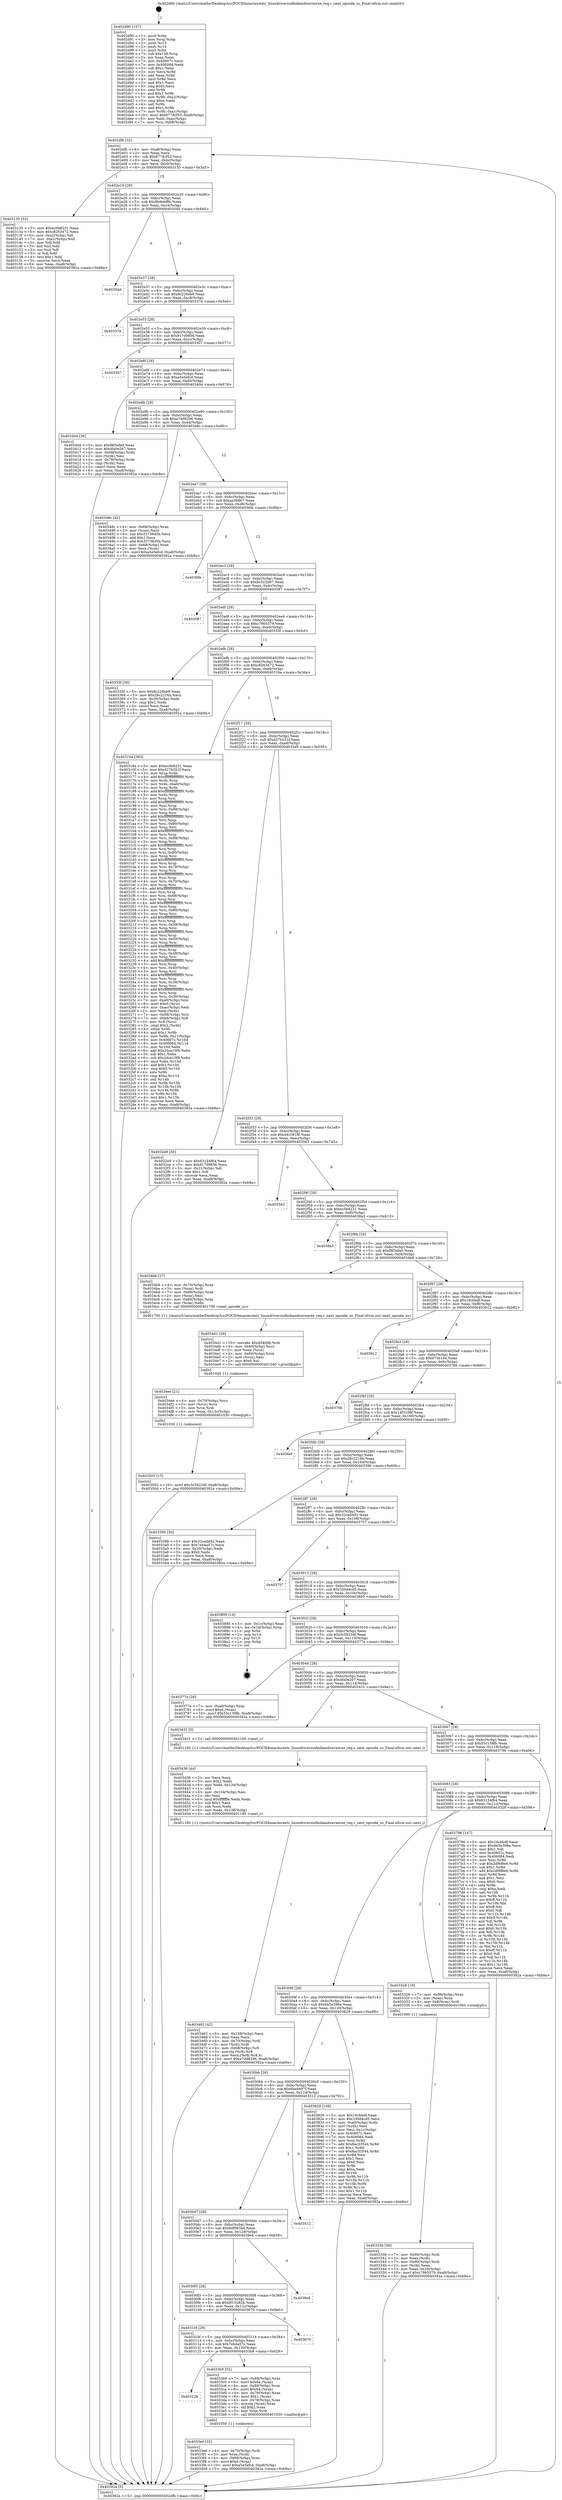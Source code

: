 digraph "0x402d90" {
  label = "0x402d90 (/mnt/c/Users/mathe/Desktop/tcc/POCII/binaries/extr_linuxdriversinfinibandswrxerxe_req.c_next_opcode_uc_Final-ollvm.out::main(0))"
  labelloc = "t"
  node[shape=record]

  Entry [label="",width=0.3,height=0.3,shape=circle,fillcolor=black,style=filled]
  "0x402dfb" [label="{
     0x402dfb [32]\l
     | [instrs]\l
     &nbsp;&nbsp;0x402dfb \<+6\>: mov -0xa8(%rbp),%eax\l
     &nbsp;&nbsp;0x402e01 \<+2\>: mov %eax,%ecx\l
     &nbsp;&nbsp;0x402e03 \<+6\>: sub $0x877dcf53,%ecx\l
     &nbsp;&nbsp;0x402e09 \<+6\>: mov %eax,-0xbc(%rbp)\l
     &nbsp;&nbsp;0x402e0f \<+6\>: mov %ecx,-0xc0(%rbp)\l
     &nbsp;&nbsp;0x402e15 \<+6\>: je 0000000000403135 \<main+0x3a5\>\l
  }"]
  "0x403135" [label="{
     0x403135 [53]\l
     | [instrs]\l
     &nbsp;&nbsp;0x403135 \<+5\>: mov $0xec0b8231,%eax\l
     &nbsp;&nbsp;0x40313a \<+5\>: mov $0xc8263472,%ecx\l
     &nbsp;&nbsp;0x40313f \<+6\>: mov -0xa2(%rbp),%dl\l
     &nbsp;&nbsp;0x403145 \<+7\>: mov -0xa1(%rbp),%sil\l
     &nbsp;&nbsp;0x40314c \<+3\>: mov %dl,%dil\l
     &nbsp;&nbsp;0x40314f \<+3\>: and %sil,%dil\l
     &nbsp;&nbsp;0x403152 \<+3\>: xor %sil,%dl\l
     &nbsp;&nbsp;0x403155 \<+3\>: or %dl,%dil\l
     &nbsp;&nbsp;0x403158 \<+4\>: test $0x1,%dil\l
     &nbsp;&nbsp;0x40315c \<+3\>: cmovne %ecx,%eax\l
     &nbsp;&nbsp;0x40315f \<+6\>: mov %eax,-0xa8(%rbp)\l
     &nbsp;&nbsp;0x403165 \<+5\>: jmp 000000000040392a \<main+0xb9a\>\l
  }"]
  "0x402e1b" [label="{
     0x402e1b [28]\l
     | [instrs]\l
     &nbsp;&nbsp;0x402e1b \<+5\>: jmp 0000000000402e20 \<main+0x90\>\l
     &nbsp;&nbsp;0x402e20 \<+6\>: mov -0xbc(%rbp),%eax\l
     &nbsp;&nbsp;0x402e26 \<+5\>: sub $0x8bdebf8b,%eax\l
     &nbsp;&nbsp;0x402e2b \<+6\>: mov %eax,-0xc4(%rbp)\l
     &nbsp;&nbsp;0x402e31 \<+6\>: je 00000000004035dd \<main+0x84d\>\l
  }"]
  "0x40392a" [label="{
     0x40392a [5]\l
     | [instrs]\l
     &nbsp;&nbsp;0x40392a \<+5\>: jmp 0000000000402dfb \<main+0x6b\>\l
  }"]
  "0x402d90" [label="{
     0x402d90 [107]\l
     | [instrs]\l
     &nbsp;&nbsp;0x402d90 \<+1\>: push %rbp\l
     &nbsp;&nbsp;0x402d91 \<+3\>: mov %rsp,%rbp\l
     &nbsp;&nbsp;0x402d94 \<+2\>: push %r15\l
     &nbsp;&nbsp;0x402d96 \<+2\>: push %r14\l
     &nbsp;&nbsp;0x402d98 \<+1\>: push %rbx\l
     &nbsp;&nbsp;0x402d99 \<+7\>: sub $0x138,%rsp\l
     &nbsp;&nbsp;0x402da0 \<+2\>: xor %eax,%eax\l
     &nbsp;&nbsp;0x402da2 \<+7\>: mov 0x40607c,%ecx\l
     &nbsp;&nbsp;0x402da9 \<+7\>: mov 0x406084,%edx\l
     &nbsp;&nbsp;0x402db0 \<+3\>: sub $0x1,%eax\l
     &nbsp;&nbsp;0x402db3 \<+3\>: mov %ecx,%r8d\l
     &nbsp;&nbsp;0x402db6 \<+3\>: add %eax,%r8d\l
     &nbsp;&nbsp;0x402db9 \<+4\>: imul %r8d,%ecx\l
     &nbsp;&nbsp;0x402dbd \<+3\>: and $0x1,%ecx\l
     &nbsp;&nbsp;0x402dc0 \<+3\>: cmp $0x0,%ecx\l
     &nbsp;&nbsp;0x402dc3 \<+4\>: sete %r9b\l
     &nbsp;&nbsp;0x402dc7 \<+4\>: and $0x1,%r9b\l
     &nbsp;&nbsp;0x402dcb \<+7\>: mov %r9b,-0xa2(%rbp)\l
     &nbsp;&nbsp;0x402dd2 \<+3\>: cmp $0xa,%edx\l
     &nbsp;&nbsp;0x402dd5 \<+4\>: setl %r9b\l
     &nbsp;&nbsp;0x402dd9 \<+4\>: and $0x1,%r9b\l
     &nbsp;&nbsp;0x402ddd \<+7\>: mov %r9b,-0xa1(%rbp)\l
     &nbsp;&nbsp;0x402de4 \<+10\>: movl $0x877dcf53,-0xa8(%rbp)\l
     &nbsp;&nbsp;0x402dee \<+6\>: mov %edi,-0xac(%rbp)\l
     &nbsp;&nbsp;0x402df4 \<+7\>: mov %rsi,-0xb8(%rbp)\l
  }"]
  Exit [label="",width=0.3,height=0.3,shape=circle,fillcolor=black,style=filled,peripheries=2]
  "0x4035dd" [label="{
     0x4035dd\l
  }", style=dashed]
  "0x402e37" [label="{
     0x402e37 [28]\l
     | [instrs]\l
     &nbsp;&nbsp;0x402e37 \<+5\>: jmp 0000000000402e3c \<main+0xac\>\l
     &nbsp;&nbsp;0x402e3c \<+6\>: mov -0xbc(%rbp),%eax\l
     &nbsp;&nbsp;0x402e42 \<+5\>: sub $0x8c226eb9,%eax\l
     &nbsp;&nbsp;0x402e47 \<+6\>: mov %eax,-0xc8(%rbp)\l
     &nbsp;&nbsp;0x402e4d \<+6\>: je 000000000040337d \<main+0x5ed\>\l
  }"]
  "0x403503" [label="{
     0x403503 [15]\l
     | [instrs]\l
     &nbsp;&nbsp;0x403503 \<+10\>: movl $0x3c59234f,-0xa8(%rbp)\l
     &nbsp;&nbsp;0x40350d \<+5\>: jmp 000000000040392a \<main+0xb9a\>\l
  }"]
  "0x40337d" [label="{
     0x40337d\l
  }", style=dashed]
  "0x402e53" [label="{
     0x402e53 [28]\l
     | [instrs]\l
     &nbsp;&nbsp;0x402e53 \<+5\>: jmp 0000000000402e58 \<main+0xc8\>\l
     &nbsp;&nbsp;0x402e58 \<+6\>: mov -0xbc(%rbp),%eax\l
     &nbsp;&nbsp;0x402e5e \<+5\>: sub $0x917d9856,%eax\l
     &nbsp;&nbsp;0x402e63 \<+6\>: mov %eax,-0xcc(%rbp)\l
     &nbsp;&nbsp;0x402e69 \<+6\>: je 0000000000403307 \<main+0x577\>\l
  }"]
  "0x4034ee" [label="{
     0x4034ee [21]\l
     | [instrs]\l
     &nbsp;&nbsp;0x4034ee \<+4\>: mov -0x70(%rbp),%rcx\l
     &nbsp;&nbsp;0x4034f2 \<+3\>: mov (%rcx),%rcx\l
     &nbsp;&nbsp;0x4034f5 \<+3\>: mov %rcx,%rdi\l
     &nbsp;&nbsp;0x4034f8 \<+6\>: mov %eax,-0x13c(%rbp)\l
     &nbsp;&nbsp;0x4034fe \<+5\>: call 0000000000401030 \<free@plt\>\l
     | [calls]\l
     &nbsp;&nbsp;0x401030 \{1\} (unknown)\l
  }"]
  "0x403307" [label="{
     0x403307\l
  }", style=dashed]
  "0x402e6f" [label="{
     0x402e6f [28]\l
     | [instrs]\l
     &nbsp;&nbsp;0x402e6f \<+5\>: jmp 0000000000402e74 \<main+0xe4\>\l
     &nbsp;&nbsp;0x402e74 \<+6\>: mov -0xbc(%rbp),%eax\l
     &nbsp;&nbsp;0x402e7a \<+5\>: sub $0xa5e5efcd,%eax\l
     &nbsp;&nbsp;0x402e7f \<+6\>: mov %eax,-0xd0(%rbp)\l
     &nbsp;&nbsp;0x402e85 \<+6\>: je 000000000040340d \<main+0x67d\>\l
  }"]
  "0x4034d1" [label="{
     0x4034d1 [29]\l
     | [instrs]\l
     &nbsp;&nbsp;0x4034d1 \<+10\>: movabs $0x4040d6,%rdi\l
     &nbsp;&nbsp;0x4034db \<+4\>: mov -0x60(%rbp),%rcx\l
     &nbsp;&nbsp;0x4034df \<+2\>: mov %eax,(%rcx)\l
     &nbsp;&nbsp;0x4034e1 \<+4\>: mov -0x60(%rbp),%rcx\l
     &nbsp;&nbsp;0x4034e5 \<+2\>: mov (%rcx),%esi\l
     &nbsp;&nbsp;0x4034e7 \<+2\>: mov $0x0,%al\l
     &nbsp;&nbsp;0x4034e9 \<+5\>: call 0000000000401040 \<printf@plt\>\l
     | [calls]\l
     &nbsp;&nbsp;0x401040 \{1\} (unknown)\l
  }"]
  "0x40340d" [label="{
     0x40340d [36]\l
     | [instrs]\l
     &nbsp;&nbsp;0x40340d \<+5\>: mov $0xf8f3efa0,%eax\l
     &nbsp;&nbsp;0x403412 \<+5\>: mov $0x4fa0e267,%ecx\l
     &nbsp;&nbsp;0x403417 \<+4\>: mov -0x68(%rbp),%rdx\l
     &nbsp;&nbsp;0x40341b \<+2\>: mov (%rdx),%esi\l
     &nbsp;&nbsp;0x40341d \<+4\>: mov -0x78(%rbp),%rdx\l
     &nbsp;&nbsp;0x403421 \<+2\>: cmp (%rdx),%esi\l
     &nbsp;&nbsp;0x403423 \<+3\>: cmovl %ecx,%eax\l
     &nbsp;&nbsp;0x403426 \<+6\>: mov %eax,-0xa8(%rbp)\l
     &nbsp;&nbsp;0x40342c \<+5\>: jmp 000000000040392a \<main+0xb9a\>\l
  }"]
  "0x402e8b" [label="{
     0x402e8b [28]\l
     | [instrs]\l
     &nbsp;&nbsp;0x402e8b \<+5\>: jmp 0000000000402e90 \<main+0x100\>\l
     &nbsp;&nbsp;0x402e90 \<+6\>: mov -0xbc(%rbp),%eax\l
     &nbsp;&nbsp;0x402e96 \<+5\>: sub $0xa7dd8296,%eax\l
     &nbsp;&nbsp;0x402e9b \<+6\>: mov %eax,-0xd4(%rbp)\l
     &nbsp;&nbsp;0x402ea1 \<+6\>: je 000000000040348c \<main+0x6fc\>\l
  }"]
  "0x403462" [label="{
     0x403462 [42]\l
     | [instrs]\l
     &nbsp;&nbsp;0x403462 \<+6\>: mov -0x138(%rbp),%ecx\l
     &nbsp;&nbsp;0x403468 \<+3\>: imul %eax,%ecx\l
     &nbsp;&nbsp;0x40346b \<+4\>: mov -0x70(%rbp),%rdi\l
     &nbsp;&nbsp;0x40346f \<+3\>: mov (%rdi),%rdi\l
     &nbsp;&nbsp;0x403472 \<+4\>: mov -0x68(%rbp),%r8\l
     &nbsp;&nbsp;0x403476 \<+3\>: movslq (%r8),%r8\l
     &nbsp;&nbsp;0x403479 \<+4\>: mov %ecx,(%rdi,%r8,4)\l
     &nbsp;&nbsp;0x40347d \<+10\>: movl $0xa7dd8296,-0xa8(%rbp)\l
     &nbsp;&nbsp;0x403487 \<+5\>: jmp 000000000040392a \<main+0xb9a\>\l
  }"]
  "0x40348c" [label="{
     0x40348c [42]\l
     | [instrs]\l
     &nbsp;&nbsp;0x40348c \<+4\>: mov -0x68(%rbp),%rax\l
     &nbsp;&nbsp;0x403490 \<+2\>: mov (%rax),%ecx\l
     &nbsp;&nbsp;0x403492 \<+6\>: sub $0x33736d5b,%ecx\l
     &nbsp;&nbsp;0x403498 \<+3\>: add $0x1,%ecx\l
     &nbsp;&nbsp;0x40349b \<+6\>: add $0x33736d5b,%ecx\l
     &nbsp;&nbsp;0x4034a1 \<+4\>: mov -0x68(%rbp),%rax\l
     &nbsp;&nbsp;0x4034a5 \<+2\>: mov %ecx,(%rax)\l
     &nbsp;&nbsp;0x4034a7 \<+10\>: movl $0xa5e5efcd,-0xa8(%rbp)\l
     &nbsp;&nbsp;0x4034b1 \<+5\>: jmp 000000000040392a \<main+0xb9a\>\l
  }"]
  "0x402ea7" [label="{
     0x402ea7 [28]\l
     | [instrs]\l
     &nbsp;&nbsp;0x402ea7 \<+5\>: jmp 0000000000402eac \<main+0x11c\>\l
     &nbsp;&nbsp;0x402eac \<+6\>: mov -0xbc(%rbp),%eax\l
     &nbsp;&nbsp;0x402eb2 \<+5\>: sub $0xaa3fdfe7,%eax\l
     &nbsp;&nbsp;0x402eb7 \<+6\>: mov %eax,-0xd8(%rbp)\l
     &nbsp;&nbsp;0x402ebd \<+6\>: je 00000000004036fe \<main+0x96e\>\l
  }"]
  "0x403436" [label="{
     0x403436 [44]\l
     | [instrs]\l
     &nbsp;&nbsp;0x403436 \<+2\>: xor %ecx,%ecx\l
     &nbsp;&nbsp;0x403438 \<+5\>: mov $0x2,%edx\l
     &nbsp;&nbsp;0x40343d \<+6\>: mov %edx,-0x134(%rbp)\l
     &nbsp;&nbsp;0x403443 \<+1\>: cltd\l
     &nbsp;&nbsp;0x403444 \<+6\>: mov -0x134(%rbp),%esi\l
     &nbsp;&nbsp;0x40344a \<+2\>: idiv %esi\l
     &nbsp;&nbsp;0x40344c \<+6\>: imul $0xfffffffe,%edx,%edx\l
     &nbsp;&nbsp;0x403452 \<+3\>: sub $0x1,%ecx\l
     &nbsp;&nbsp;0x403455 \<+2\>: sub %ecx,%edx\l
     &nbsp;&nbsp;0x403457 \<+6\>: mov %edx,-0x138(%rbp)\l
     &nbsp;&nbsp;0x40345d \<+5\>: call 0000000000401160 \<next_i\>\l
     | [calls]\l
     &nbsp;&nbsp;0x401160 \{1\} (/mnt/c/Users/mathe/Desktop/tcc/POCII/binaries/extr_linuxdriversinfinibandswrxerxe_req.c_next_opcode_uc_Final-ollvm.out::next_i)\l
  }"]
  "0x4036fe" [label="{
     0x4036fe\l
  }", style=dashed]
  "0x402ec3" [label="{
     0x402ec3 [28]\l
     | [instrs]\l
     &nbsp;&nbsp;0x402ec3 \<+5\>: jmp 0000000000402ec8 \<main+0x138\>\l
     &nbsp;&nbsp;0x402ec8 \<+6\>: mov -0xbc(%rbp),%eax\l
     &nbsp;&nbsp;0x402ece \<+5\>: sub $0xbc522b97,%eax\l
     &nbsp;&nbsp;0x402ed3 \<+6\>: mov %eax,-0xdc(%rbp)\l
     &nbsp;&nbsp;0x402ed9 \<+6\>: je 0000000000403587 \<main+0x7f7\>\l
  }"]
  "0x4033ed" [label="{
     0x4033ed [32]\l
     | [instrs]\l
     &nbsp;&nbsp;0x4033ed \<+4\>: mov -0x70(%rbp),%rdi\l
     &nbsp;&nbsp;0x4033f1 \<+3\>: mov %rax,(%rdi)\l
     &nbsp;&nbsp;0x4033f4 \<+4\>: mov -0x68(%rbp),%rax\l
     &nbsp;&nbsp;0x4033f8 \<+6\>: movl $0x0,(%rax)\l
     &nbsp;&nbsp;0x4033fe \<+10\>: movl $0xa5e5efcd,-0xa8(%rbp)\l
     &nbsp;&nbsp;0x403408 \<+5\>: jmp 000000000040392a \<main+0xb9a\>\l
  }"]
  "0x403587" [label="{
     0x403587\l
  }", style=dashed]
  "0x402edf" [label="{
     0x402edf [28]\l
     | [instrs]\l
     &nbsp;&nbsp;0x402edf \<+5\>: jmp 0000000000402ee4 \<main+0x154\>\l
     &nbsp;&nbsp;0x402ee4 \<+6\>: mov -0xbc(%rbp),%eax\l
     &nbsp;&nbsp;0x402eea \<+5\>: sub $0xc7865379,%eax\l
     &nbsp;&nbsp;0x402eef \<+6\>: mov %eax,-0xe0(%rbp)\l
     &nbsp;&nbsp;0x402ef5 \<+6\>: je 000000000040335f \<main+0x5cf\>\l
  }"]
  "0x40312b" [label="{
     0x40312b\l
  }", style=dashed]
  "0x40335f" [label="{
     0x40335f [30]\l
     | [instrs]\l
     &nbsp;&nbsp;0x40335f \<+5\>: mov $0x8c226eb9,%eax\l
     &nbsp;&nbsp;0x403364 \<+5\>: mov $0x28c2216b,%ecx\l
     &nbsp;&nbsp;0x403369 \<+3\>: mov -0x20(%rbp),%edx\l
     &nbsp;&nbsp;0x40336c \<+3\>: cmp $0x1,%edx\l
     &nbsp;&nbsp;0x40336f \<+3\>: cmovl %ecx,%eax\l
     &nbsp;&nbsp;0x403372 \<+6\>: mov %eax,-0xa8(%rbp)\l
     &nbsp;&nbsp;0x403378 \<+5\>: jmp 000000000040392a \<main+0xb9a\>\l
  }"]
  "0x402efb" [label="{
     0x402efb [28]\l
     | [instrs]\l
     &nbsp;&nbsp;0x402efb \<+5\>: jmp 0000000000402f00 \<main+0x170\>\l
     &nbsp;&nbsp;0x402f00 \<+6\>: mov -0xbc(%rbp),%eax\l
     &nbsp;&nbsp;0x402f06 \<+5\>: sub $0xc8263472,%eax\l
     &nbsp;&nbsp;0x402f0b \<+6\>: mov %eax,-0xe4(%rbp)\l
     &nbsp;&nbsp;0x402f11 \<+6\>: je 000000000040316a \<main+0x3da\>\l
  }"]
  "0x4033b9" [label="{
     0x4033b9 [52]\l
     | [instrs]\l
     &nbsp;&nbsp;0x4033b9 \<+7\>: mov -0x88(%rbp),%rax\l
     &nbsp;&nbsp;0x4033c0 \<+6\>: movl $0x64,(%rax)\l
     &nbsp;&nbsp;0x4033c6 \<+4\>: mov -0x80(%rbp),%rax\l
     &nbsp;&nbsp;0x4033ca \<+6\>: movl $0x64,(%rax)\l
     &nbsp;&nbsp;0x4033d0 \<+4\>: mov -0x78(%rbp),%rax\l
     &nbsp;&nbsp;0x4033d4 \<+6\>: movl $0x1,(%rax)\l
     &nbsp;&nbsp;0x4033da \<+4\>: mov -0x78(%rbp),%rax\l
     &nbsp;&nbsp;0x4033de \<+3\>: movslq (%rax),%rax\l
     &nbsp;&nbsp;0x4033e1 \<+4\>: shl $0x2,%rax\l
     &nbsp;&nbsp;0x4033e5 \<+3\>: mov %rax,%rdi\l
     &nbsp;&nbsp;0x4033e8 \<+5\>: call 0000000000401050 \<malloc@plt\>\l
     | [calls]\l
     &nbsp;&nbsp;0x401050 \{1\} (unknown)\l
  }"]
  "0x40316a" [label="{
     0x40316a [383]\l
     | [instrs]\l
     &nbsp;&nbsp;0x40316a \<+5\>: mov $0xec0b8231,%eax\l
     &nbsp;&nbsp;0x40316f \<+5\>: mov $0xd27b251f,%ecx\l
     &nbsp;&nbsp;0x403174 \<+3\>: mov %rsp,%rdx\l
     &nbsp;&nbsp;0x403177 \<+4\>: add $0xfffffffffffffff0,%rdx\l
     &nbsp;&nbsp;0x40317b \<+3\>: mov %rdx,%rsp\l
     &nbsp;&nbsp;0x40317e \<+7\>: mov %rdx,-0xa0(%rbp)\l
     &nbsp;&nbsp;0x403185 \<+3\>: mov %rsp,%rdx\l
     &nbsp;&nbsp;0x403188 \<+4\>: add $0xfffffffffffffff0,%rdx\l
     &nbsp;&nbsp;0x40318c \<+3\>: mov %rdx,%rsp\l
     &nbsp;&nbsp;0x40318f \<+3\>: mov %rsp,%rsi\l
     &nbsp;&nbsp;0x403192 \<+4\>: add $0xfffffffffffffff0,%rsi\l
     &nbsp;&nbsp;0x403196 \<+3\>: mov %rsi,%rsp\l
     &nbsp;&nbsp;0x403199 \<+7\>: mov %rsi,-0x98(%rbp)\l
     &nbsp;&nbsp;0x4031a0 \<+3\>: mov %rsp,%rsi\l
     &nbsp;&nbsp;0x4031a3 \<+4\>: add $0xfffffffffffffff0,%rsi\l
     &nbsp;&nbsp;0x4031a7 \<+3\>: mov %rsi,%rsp\l
     &nbsp;&nbsp;0x4031aa \<+7\>: mov %rsi,-0x90(%rbp)\l
     &nbsp;&nbsp;0x4031b1 \<+3\>: mov %rsp,%rsi\l
     &nbsp;&nbsp;0x4031b4 \<+4\>: add $0xfffffffffffffff0,%rsi\l
     &nbsp;&nbsp;0x4031b8 \<+3\>: mov %rsi,%rsp\l
     &nbsp;&nbsp;0x4031bb \<+7\>: mov %rsi,-0x88(%rbp)\l
     &nbsp;&nbsp;0x4031c2 \<+3\>: mov %rsp,%rsi\l
     &nbsp;&nbsp;0x4031c5 \<+4\>: add $0xfffffffffffffff0,%rsi\l
     &nbsp;&nbsp;0x4031c9 \<+3\>: mov %rsi,%rsp\l
     &nbsp;&nbsp;0x4031cc \<+4\>: mov %rsi,-0x80(%rbp)\l
     &nbsp;&nbsp;0x4031d0 \<+3\>: mov %rsp,%rsi\l
     &nbsp;&nbsp;0x4031d3 \<+4\>: add $0xfffffffffffffff0,%rsi\l
     &nbsp;&nbsp;0x4031d7 \<+3\>: mov %rsi,%rsp\l
     &nbsp;&nbsp;0x4031da \<+4\>: mov %rsi,-0x78(%rbp)\l
     &nbsp;&nbsp;0x4031de \<+3\>: mov %rsp,%rsi\l
     &nbsp;&nbsp;0x4031e1 \<+4\>: add $0xfffffffffffffff0,%rsi\l
     &nbsp;&nbsp;0x4031e5 \<+3\>: mov %rsi,%rsp\l
     &nbsp;&nbsp;0x4031e8 \<+4\>: mov %rsi,-0x70(%rbp)\l
     &nbsp;&nbsp;0x4031ec \<+3\>: mov %rsp,%rsi\l
     &nbsp;&nbsp;0x4031ef \<+4\>: add $0xfffffffffffffff0,%rsi\l
     &nbsp;&nbsp;0x4031f3 \<+3\>: mov %rsi,%rsp\l
     &nbsp;&nbsp;0x4031f6 \<+4\>: mov %rsi,-0x68(%rbp)\l
     &nbsp;&nbsp;0x4031fa \<+3\>: mov %rsp,%rsi\l
     &nbsp;&nbsp;0x4031fd \<+4\>: add $0xfffffffffffffff0,%rsi\l
     &nbsp;&nbsp;0x403201 \<+3\>: mov %rsi,%rsp\l
     &nbsp;&nbsp;0x403204 \<+4\>: mov %rsi,-0x60(%rbp)\l
     &nbsp;&nbsp;0x403208 \<+3\>: mov %rsp,%rsi\l
     &nbsp;&nbsp;0x40320b \<+4\>: add $0xfffffffffffffff0,%rsi\l
     &nbsp;&nbsp;0x40320f \<+3\>: mov %rsi,%rsp\l
     &nbsp;&nbsp;0x403212 \<+4\>: mov %rsi,-0x58(%rbp)\l
     &nbsp;&nbsp;0x403216 \<+3\>: mov %rsp,%rsi\l
     &nbsp;&nbsp;0x403219 \<+4\>: add $0xfffffffffffffff0,%rsi\l
     &nbsp;&nbsp;0x40321d \<+3\>: mov %rsi,%rsp\l
     &nbsp;&nbsp;0x403220 \<+4\>: mov %rsi,-0x50(%rbp)\l
     &nbsp;&nbsp;0x403224 \<+3\>: mov %rsp,%rsi\l
     &nbsp;&nbsp;0x403227 \<+4\>: add $0xfffffffffffffff0,%rsi\l
     &nbsp;&nbsp;0x40322b \<+3\>: mov %rsi,%rsp\l
     &nbsp;&nbsp;0x40322e \<+4\>: mov %rsi,-0x48(%rbp)\l
     &nbsp;&nbsp;0x403232 \<+3\>: mov %rsp,%rsi\l
     &nbsp;&nbsp;0x403235 \<+4\>: add $0xfffffffffffffff0,%rsi\l
     &nbsp;&nbsp;0x403239 \<+3\>: mov %rsi,%rsp\l
     &nbsp;&nbsp;0x40323c \<+4\>: mov %rsi,-0x40(%rbp)\l
     &nbsp;&nbsp;0x403240 \<+3\>: mov %rsp,%rsi\l
     &nbsp;&nbsp;0x403243 \<+4\>: add $0xfffffffffffffff0,%rsi\l
     &nbsp;&nbsp;0x403247 \<+3\>: mov %rsi,%rsp\l
     &nbsp;&nbsp;0x40324a \<+4\>: mov %rsi,-0x38(%rbp)\l
     &nbsp;&nbsp;0x40324e \<+3\>: mov %rsp,%rsi\l
     &nbsp;&nbsp;0x403251 \<+4\>: add $0xfffffffffffffff0,%rsi\l
     &nbsp;&nbsp;0x403255 \<+3\>: mov %rsi,%rsp\l
     &nbsp;&nbsp;0x403258 \<+4\>: mov %rsi,-0x30(%rbp)\l
     &nbsp;&nbsp;0x40325c \<+7\>: mov -0xa0(%rbp),%rsi\l
     &nbsp;&nbsp;0x403263 \<+6\>: movl $0x0,(%rsi)\l
     &nbsp;&nbsp;0x403269 \<+6\>: mov -0xac(%rbp),%edi\l
     &nbsp;&nbsp;0x40326f \<+2\>: mov %edi,(%rdx)\l
     &nbsp;&nbsp;0x403271 \<+7\>: mov -0x98(%rbp),%rsi\l
     &nbsp;&nbsp;0x403278 \<+7\>: mov -0xb8(%rbp),%r8\l
     &nbsp;&nbsp;0x40327f \<+3\>: mov %r8,(%rsi)\l
     &nbsp;&nbsp;0x403282 \<+3\>: cmpl $0x2,(%rdx)\l
     &nbsp;&nbsp;0x403285 \<+4\>: setne %r9b\l
     &nbsp;&nbsp;0x403289 \<+4\>: and $0x1,%r9b\l
     &nbsp;&nbsp;0x40328d \<+4\>: mov %r9b,-0x21(%rbp)\l
     &nbsp;&nbsp;0x403291 \<+8\>: mov 0x40607c,%r10d\l
     &nbsp;&nbsp;0x403299 \<+8\>: mov 0x406084,%r11d\l
     &nbsp;&nbsp;0x4032a1 \<+3\>: mov %r10d,%ebx\l
     &nbsp;&nbsp;0x4032a4 \<+6\>: add $0x2dce10f9,%ebx\l
     &nbsp;&nbsp;0x4032aa \<+3\>: sub $0x1,%ebx\l
     &nbsp;&nbsp;0x4032ad \<+6\>: sub $0x2dce10f9,%ebx\l
     &nbsp;&nbsp;0x4032b3 \<+4\>: imul %ebx,%r10d\l
     &nbsp;&nbsp;0x4032b7 \<+4\>: and $0x1,%r10d\l
     &nbsp;&nbsp;0x4032bb \<+4\>: cmp $0x0,%r10d\l
     &nbsp;&nbsp;0x4032bf \<+4\>: sete %r9b\l
     &nbsp;&nbsp;0x4032c3 \<+4\>: cmp $0xa,%r11d\l
     &nbsp;&nbsp;0x4032c7 \<+4\>: setl %r14b\l
     &nbsp;&nbsp;0x4032cb \<+3\>: mov %r9b,%r15b\l
     &nbsp;&nbsp;0x4032ce \<+3\>: and %r14b,%r15b\l
     &nbsp;&nbsp;0x4032d1 \<+3\>: xor %r14b,%r9b\l
     &nbsp;&nbsp;0x4032d4 \<+3\>: or %r9b,%r15b\l
     &nbsp;&nbsp;0x4032d7 \<+4\>: test $0x1,%r15b\l
     &nbsp;&nbsp;0x4032db \<+3\>: cmovne %ecx,%eax\l
     &nbsp;&nbsp;0x4032de \<+6\>: mov %eax,-0xa8(%rbp)\l
     &nbsp;&nbsp;0x4032e4 \<+5\>: jmp 000000000040392a \<main+0xb9a\>\l
  }"]
  "0x402f17" [label="{
     0x402f17 [28]\l
     | [instrs]\l
     &nbsp;&nbsp;0x402f17 \<+5\>: jmp 0000000000402f1c \<main+0x18c\>\l
     &nbsp;&nbsp;0x402f1c \<+6\>: mov -0xbc(%rbp),%eax\l
     &nbsp;&nbsp;0x402f22 \<+5\>: sub $0xd27b251f,%eax\l
     &nbsp;&nbsp;0x402f27 \<+6\>: mov %eax,-0xe8(%rbp)\l
     &nbsp;&nbsp;0x402f2d \<+6\>: je 00000000004032e9 \<main+0x559\>\l
  }"]
  "0x40310f" [label="{
     0x40310f [28]\l
     | [instrs]\l
     &nbsp;&nbsp;0x40310f \<+5\>: jmp 0000000000403114 \<main+0x384\>\l
     &nbsp;&nbsp;0x403114 \<+6\>: mov -0xbc(%rbp),%eax\l
     &nbsp;&nbsp;0x40311a \<+5\>: sub $0x7eb4a57c,%eax\l
     &nbsp;&nbsp;0x40311f \<+6\>: mov %eax,-0x130(%rbp)\l
     &nbsp;&nbsp;0x403125 \<+6\>: je 00000000004033b9 \<main+0x629\>\l
  }"]
  "0x403670" [label="{
     0x403670\l
  }", style=dashed]
  "0x4032e9" [label="{
     0x4032e9 [30]\l
     | [instrs]\l
     &nbsp;&nbsp;0x4032e9 \<+5\>: mov $0x63154f64,%eax\l
     &nbsp;&nbsp;0x4032ee \<+5\>: mov $0x917d9856,%ecx\l
     &nbsp;&nbsp;0x4032f3 \<+3\>: mov -0x21(%rbp),%dl\l
     &nbsp;&nbsp;0x4032f6 \<+3\>: test $0x1,%dl\l
     &nbsp;&nbsp;0x4032f9 \<+3\>: cmovne %ecx,%eax\l
     &nbsp;&nbsp;0x4032fc \<+6\>: mov %eax,-0xa8(%rbp)\l
     &nbsp;&nbsp;0x403302 \<+5\>: jmp 000000000040392a \<main+0xb9a\>\l
  }"]
  "0x402f33" [label="{
     0x402f33 [28]\l
     | [instrs]\l
     &nbsp;&nbsp;0x402f33 \<+5\>: jmp 0000000000402f38 \<main+0x1a8\>\l
     &nbsp;&nbsp;0x402f38 \<+6\>: mov -0xbc(%rbp),%eax\l
     &nbsp;&nbsp;0x402f3e \<+5\>: sub $0xd4c391f8,%eax\l
     &nbsp;&nbsp;0x402f43 \<+6\>: mov %eax,-0xec(%rbp)\l
     &nbsp;&nbsp;0x402f49 \<+6\>: je 0000000000403563 \<main+0x7d3\>\l
  }"]
  "0x4030f3" [label="{
     0x4030f3 [28]\l
     | [instrs]\l
     &nbsp;&nbsp;0x4030f3 \<+5\>: jmp 00000000004030f8 \<main+0x368\>\l
     &nbsp;&nbsp;0x4030f8 \<+6\>: mov -0xbc(%rbp),%eax\l
     &nbsp;&nbsp;0x4030fe \<+5\>: sub $0x6f15282b,%eax\l
     &nbsp;&nbsp;0x403103 \<+6\>: mov %eax,-0x12c(%rbp)\l
     &nbsp;&nbsp;0x403109 \<+6\>: je 0000000000403670 \<main+0x8e0\>\l
  }"]
  "0x403563" [label="{
     0x403563\l
  }", style=dashed]
  "0x402f4f" [label="{
     0x402f4f [28]\l
     | [instrs]\l
     &nbsp;&nbsp;0x402f4f \<+5\>: jmp 0000000000402f54 \<main+0x1c4\>\l
     &nbsp;&nbsp;0x402f54 \<+6\>: mov -0xbc(%rbp),%eax\l
     &nbsp;&nbsp;0x402f5a \<+5\>: sub $0xec0b8231,%eax\l
     &nbsp;&nbsp;0x402f5f \<+6\>: mov %eax,-0xf0(%rbp)\l
     &nbsp;&nbsp;0x402f65 \<+6\>: je 00000000004038a3 \<main+0xb13\>\l
  }"]
  "0x4038e8" [label="{
     0x4038e8\l
  }", style=dashed]
  "0x4038a3" [label="{
     0x4038a3\l
  }", style=dashed]
  "0x402f6b" [label="{
     0x402f6b [28]\l
     | [instrs]\l
     &nbsp;&nbsp;0x402f6b \<+5\>: jmp 0000000000402f70 \<main+0x1e0\>\l
     &nbsp;&nbsp;0x402f70 \<+6\>: mov -0xbc(%rbp),%eax\l
     &nbsp;&nbsp;0x402f76 \<+5\>: sub $0xf8f3efa0,%eax\l
     &nbsp;&nbsp;0x402f7b \<+6\>: mov %eax,-0xf4(%rbp)\l
     &nbsp;&nbsp;0x402f81 \<+6\>: je 00000000004034b6 \<main+0x726\>\l
  }"]
  "0x4030d7" [label="{
     0x4030d7 [28]\l
     | [instrs]\l
     &nbsp;&nbsp;0x4030d7 \<+5\>: jmp 00000000004030dc \<main+0x34c\>\l
     &nbsp;&nbsp;0x4030dc \<+6\>: mov -0xbc(%rbp),%eax\l
     &nbsp;&nbsp;0x4030e2 \<+5\>: sub $0x6df083ad,%eax\l
     &nbsp;&nbsp;0x4030e7 \<+6\>: mov %eax,-0x128(%rbp)\l
     &nbsp;&nbsp;0x4030ed \<+6\>: je 00000000004038e8 \<main+0xb58\>\l
  }"]
  "0x4034b6" [label="{
     0x4034b6 [27]\l
     | [instrs]\l
     &nbsp;&nbsp;0x4034b6 \<+4\>: mov -0x70(%rbp),%rax\l
     &nbsp;&nbsp;0x4034ba \<+3\>: mov (%rax),%rdi\l
     &nbsp;&nbsp;0x4034bd \<+7\>: mov -0x88(%rbp),%rax\l
     &nbsp;&nbsp;0x4034c4 \<+2\>: mov (%rax),%esi\l
     &nbsp;&nbsp;0x4034c6 \<+4\>: mov -0x80(%rbp),%rax\l
     &nbsp;&nbsp;0x4034ca \<+2\>: mov (%rax),%edx\l
     &nbsp;&nbsp;0x4034cc \<+5\>: call 0000000000401700 \<next_opcode_uc\>\l
     | [calls]\l
     &nbsp;&nbsp;0x401700 \{1\} (/mnt/c/Users/mathe/Desktop/tcc/POCII/binaries/extr_linuxdriversinfinibandswrxerxe_req.c_next_opcode_uc_Final-ollvm.out::next_opcode_uc)\l
  }"]
  "0x402f87" [label="{
     0x402f87 [28]\l
     | [instrs]\l
     &nbsp;&nbsp;0x402f87 \<+5\>: jmp 0000000000402f8c \<main+0x1fc\>\l
     &nbsp;&nbsp;0x402f8c \<+6\>: mov -0xbc(%rbp),%eax\l
     &nbsp;&nbsp;0x402f92 \<+5\>: sub $0x16cbbdf,%eax\l
     &nbsp;&nbsp;0x402f97 \<+6\>: mov %eax,-0xf8(%rbp)\l
     &nbsp;&nbsp;0x402f9d \<+6\>: je 0000000000403912 \<main+0xb82\>\l
  }"]
  "0x403512" [label="{
     0x403512\l
  }", style=dashed]
  "0x403912" [label="{
     0x403912\l
  }", style=dashed]
  "0x402fa3" [label="{
     0x402fa3 [28]\l
     | [instrs]\l
     &nbsp;&nbsp;0x402fa3 \<+5\>: jmp 0000000000402fa8 \<main+0x218\>\l
     &nbsp;&nbsp;0x402fa8 \<+6\>: mov -0xbc(%rbp),%eax\l
     &nbsp;&nbsp;0x402fae \<+5\>: sub $0x973b144,%eax\l
     &nbsp;&nbsp;0x402fb3 \<+6\>: mov %eax,-0xfc(%rbp)\l
     &nbsp;&nbsp;0x402fb9 \<+6\>: je 0000000000403766 \<main+0x9d6\>\l
  }"]
  "0x4030bb" [label="{
     0x4030bb [28]\l
     | [instrs]\l
     &nbsp;&nbsp;0x4030bb \<+5\>: jmp 00000000004030c0 \<main+0x330\>\l
     &nbsp;&nbsp;0x4030c0 \<+6\>: mov -0xbc(%rbp),%eax\l
     &nbsp;&nbsp;0x4030c6 \<+5\>: sub $0x6ba9497f,%eax\l
     &nbsp;&nbsp;0x4030cb \<+6\>: mov %eax,-0x124(%rbp)\l
     &nbsp;&nbsp;0x4030d1 \<+6\>: je 0000000000403512 \<main+0x782\>\l
  }"]
  "0x403766" [label="{
     0x403766\l
  }", style=dashed]
  "0x402fbf" [label="{
     0x402fbf [28]\l
     | [instrs]\l
     &nbsp;&nbsp;0x402fbf \<+5\>: jmp 0000000000402fc4 \<main+0x234\>\l
     &nbsp;&nbsp;0x402fc4 \<+6\>: mov -0xbc(%rbp),%eax\l
     &nbsp;&nbsp;0x402fca \<+5\>: sub $0x14f3106f,%eax\l
     &nbsp;&nbsp;0x402fcf \<+6\>: mov %eax,-0x100(%rbp)\l
     &nbsp;&nbsp;0x402fd5 \<+6\>: je 00000000004036ef \<main+0x95f\>\l
  }"]
  "0x403829" [label="{
     0x403829 [108]\l
     | [instrs]\l
     &nbsp;&nbsp;0x403829 \<+5\>: mov $0x16cbbdf,%eax\l
     &nbsp;&nbsp;0x40382e \<+5\>: mov $0x330d4cd5,%ecx\l
     &nbsp;&nbsp;0x403833 \<+7\>: mov -0xa0(%rbp),%rdx\l
     &nbsp;&nbsp;0x40383a \<+2\>: mov (%rdx),%esi\l
     &nbsp;&nbsp;0x40383c \<+3\>: mov %esi,-0x1c(%rbp)\l
     &nbsp;&nbsp;0x40383f \<+7\>: mov 0x40607c,%esi\l
     &nbsp;&nbsp;0x403846 \<+7\>: mov 0x406084,%edi\l
     &nbsp;&nbsp;0x40384d \<+3\>: mov %esi,%r8d\l
     &nbsp;&nbsp;0x403850 \<+7\>: add $0x8ac33544,%r8d\l
     &nbsp;&nbsp;0x403857 \<+4\>: sub $0x1,%r8d\l
     &nbsp;&nbsp;0x40385b \<+7\>: sub $0x8ac33544,%r8d\l
     &nbsp;&nbsp;0x403862 \<+4\>: imul %r8d,%esi\l
     &nbsp;&nbsp;0x403866 \<+3\>: and $0x1,%esi\l
     &nbsp;&nbsp;0x403869 \<+3\>: cmp $0x0,%esi\l
     &nbsp;&nbsp;0x40386c \<+4\>: sete %r9b\l
     &nbsp;&nbsp;0x403870 \<+3\>: cmp $0xa,%edi\l
     &nbsp;&nbsp;0x403873 \<+4\>: setl %r10b\l
     &nbsp;&nbsp;0x403877 \<+3\>: mov %r9b,%r11b\l
     &nbsp;&nbsp;0x40387a \<+3\>: and %r10b,%r11b\l
     &nbsp;&nbsp;0x40387d \<+3\>: xor %r10b,%r9b\l
     &nbsp;&nbsp;0x403880 \<+3\>: or %r9b,%r11b\l
     &nbsp;&nbsp;0x403883 \<+4\>: test $0x1,%r11b\l
     &nbsp;&nbsp;0x403887 \<+3\>: cmovne %ecx,%eax\l
     &nbsp;&nbsp;0x40388a \<+6\>: mov %eax,-0xa8(%rbp)\l
     &nbsp;&nbsp;0x403890 \<+5\>: jmp 000000000040392a \<main+0xb9a\>\l
  }"]
  "0x4036ef" [label="{
     0x4036ef\l
  }", style=dashed]
  "0x402fdb" [label="{
     0x402fdb [28]\l
     | [instrs]\l
     &nbsp;&nbsp;0x402fdb \<+5\>: jmp 0000000000402fe0 \<main+0x250\>\l
     &nbsp;&nbsp;0x402fe0 \<+6\>: mov -0xbc(%rbp),%eax\l
     &nbsp;&nbsp;0x402fe6 \<+5\>: sub $0x28c2216b,%eax\l
     &nbsp;&nbsp;0x402feb \<+6\>: mov %eax,-0x104(%rbp)\l
     &nbsp;&nbsp;0x402ff1 \<+6\>: je 000000000040339b \<main+0x60b\>\l
  }"]
  "0x40333b" [label="{
     0x40333b [36]\l
     | [instrs]\l
     &nbsp;&nbsp;0x40333b \<+7\>: mov -0x90(%rbp),%rdi\l
     &nbsp;&nbsp;0x403342 \<+2\>: mov %eax,(%rdi)\l
     &nbsp;&nbsp;0x403344 \<+7\>: mov -0x90(%rbp),%rdi\l
     &nbsp;&nbsp;0x40334b \<+2\>: mov (%rdi),%eax\l
     &nbsp;&nbsp;0x40334d \<+3\>: mov %eax,-0x20(%rbp)\l
     &nbsp;&nbsp;0x403350 \<+10\>: movl $0xc7865379,-0xa8(%rbp)\l
     &nbsp;&nbsp;0x40335a \<+5\>: jmp 000000000040392a \<main+0xb9a\>\l
  }"]
  "0x40339b" [label="{
     0x40339b [30]\l
     | [instrs]\l
     &nbsp;&nbsp;0x40339b \<+5\>: mov $0x32cad492,%eax\l
     &nbsp;&nbsp;0x4033a0 \<+5\>: mov $0x7eb4a57c,%ecx\l
     &nbsp;&nbsp;0x4033a5 \<+3\>: mov -0x20(%rbp),%edx\l
     &nbsp;&nbsp;0x4033a8 \<+3\>: cmp $0x0,%edx\l
     &nbsp;&nbsp;0x4033ab \<+3\>: cmove %ecx,%eax\l
     &nbsp;&nbsp;0x4033ae \<+6\>: mov %eax,-0xa8(%rbp)\l
     &nbsp;&nbsp;0x4033b4 \<+5\>: jmp 000000000040392a \<main+0xb9a\>\l
  }"]
  "0x402ff7" [label="{
     0x402ff7 [28]\l
     | [instrs]\l
     &nbsp;&nbsp;0x402ff7 \<+5\>: jmp 0000000000402ffc \<main+0x26c\>\l
     &nbsp;&nbsp;0x402ffc \<+6\>: mov -0xbc(%rbp),%eax\l
     &nbsp;&nbsp;0x403002 \<+5\>: sub $0x32cad492,%eax\l
     &nbsp;&nbsp;0x403007 \<+6\>: mov %eax,-0x108(%rbp)\l
     &nbsp;&nbsp;0x40300d \<+6\>: je 0000000000403757 \<main+0x9c7\>\l
  }"]
  "0x40309f" [label="{
     0x40309f [28]\l
     | [instrs]\l
     &nbsp;&nbsp;0x40309f \<+5\>: jmp 00000000004030a4 \<main+0x314\>\l
     &nbsp;&nbsp;0x4030a4 \<+6\>: mov -0xbc(%rbp),%eax\l
     &nbsp;&nbsp;0x4030aa \<+5\>: sub $0x6b5e398e,%eax\l
     &nbsp;&nbsp;0x4030af \<+6\>: mov %eax,-0x120(%rbp)\l
     &nbsp;&nbsp;0x4030b5 \<+6\>: je 0000000000403829 \<main+0xa99\>\l
  }"]
  "0x403757" [label="{
     0x403757\l
  }", style=dashed]
  "0x403013" [label="{
     0x403013 [28]\l
     | [instrs]\l
     &nbsp;&nbsp;0x403013 \<+5\>: jmp 0000000000403018 \<main+0x288\>\l
     &nbsp;&nbsp;0x403018 \<+6\>: mov -0xbc(%rbp),%eax\l
     &nbsp;&nbsp;0x40301e \<+5\>: sub $0x330d4cd5,%eax\l
     &nbsp;&nbsp;0x403023 \<+6\>: mov %eax,-0x10c(%rbp)\l
     &nbsp;&nbsp;0x403029 \<+6\>: je 0000000000403895 \<main+0xb05\>\l
  }"]
  "0x403328" [label="{
     0x403328 [19]\l
     | [instrs]\l
     &nbsp;&nbsp;0x403328 \<+7\>: mov -0x98(%rbp),%rax\l
     &nbsp;&nbsp;0x40332f \<+3\>: mov (%rax),%rax\l
     &nbsp;&nbsp;0x403332 \<+4\>: mov 0x8(%rax),%rdi\l
     &nbsp;&nbsp;0x403336 \<+5\>: call 0000000000401060 \<atoi@plt\>\l
     | [calls]\l
     &nbsp;&nbsp;0x401060 \{1\} (unknown)\l
  }"]
  "0x403895" [label="{
     0x403895 [14]\l
     | [instrs]\l
     &nbsp;&nbsp;0x403895 \<+3\>: mov -0x1c(%rbp),%eax\l
     &nbsp;&nbsp;0x403898 \<+4\>: lea -0x18(%rbp),%rsp\l
     &nbsp;&nbsp;0x40389c \<+1\>: pop %rbx\l
     &nbsp;&nbsp;0x40389d \<+2\>: pop %r14\l
     &nbsp;&nbsp;0x40389f \<+2\>: pop %r15\l
     &nbsp;&nbsp;0x4038a1 \<+1\>: pop %rbp\l
     &nbsp;&nbsp;0x4038a2 \<+1\>: ret\l
  }"]
  "0x40302f" [label="{
     0x40302f [28]\l
     | [instrs]\l
     &nbsp;&nbsp;0x40302f \<+5\>: jmp 0000000000403034 \<main+0x2a4\>\l
     &nbsp;&nbsp;0x403034 \<+6\>: mov -0xbc(%rbp),%eax\l
     &nbsp;&nbsp;0x40303a \<+5\>: sub $0x3c59234f,%eax\l
     &nbsp;&nbsp;0x40303f \<+6\>: mov %eax,-0x110(%rbp)\l
     &nbsp;&nbsp;0x403045 \<+6\>: je 000000000040377a \<main+0x9ea\>\l
  }"]
  "0x403083" [label="{
     0x403083 [28]\l
     | [instrs]\l
     &nbsp;&nbsp;0x403083 \<+5\>: jmp 0000000000403088 \<main+0x2f8\>\l
     &nbsp;&nbsp;0x403088 \<+6\>: mov -0xbc(%rbp),%eax\l
     &nbsp;&nbsp;0x40308e \<+5\>: sub $0x63154f64,%eax\l
     &nbsp;&nbsp;0x403093 \<+6\>: mov %eax,-0x11c(%rbp)\l
     &nbsp;&nbsp;0x403099 \<+6\>: je 0000000000403328 \<main+0x598\>\l
  }"]
  "0x40377a" [label="{
     0x40377a [28]\l
     | [instrs]\l
     &nbsp;&nbsp;0x40377a \<+7\>: mov -0xa0(%rbp),%rax\l
     &nbsp;&nbsp;0x403781 \<+6\>: movl $0x0,(%rax)\l
     &nbsp;&nbsp;0x403787 \<+10\>: movl $0x55c139fb,-0xa8(%rbp)\l
     &nbsp;&nbsp;0x403791 \<+5\>: jmp 000000000040392a \<main+0xb9a\>\l
  }"]
  "0x40304b" [label="{
     0x40304b [28]\l
     | [instrs]\l
     &nbsp;&nbsp;0x40304b \<+5\>: jmp 0000000000403050 \<main+0x2c0\>\l
     &nbsp;&nbsp;0x403050 \<+6\>: mov -0xbc(%rbp),%eax\l
     &nbsp;&nbsp;0x403056 \<+5\>: sub $0x4fa0e267,%eax\l
     &nbsp;&nbsp;0x40305b \<+6\>: mov %eax,-0x114(%rbp)\l
     &nbsp;&nbsp;0x403061 \<+6\>: je 0000000000403431 \<main+0x6a1\>\l
  }"]
  "0x403796" [label="{
     0x403796 [147]\l
     | [instrs]\l
     &nbsp;&nbsp;0x403796 \<+5\>: mov $0x16cbbdf,%eax\l
     &nbsp;&nbsp;0x40379b \<+5\>: mov $0x6b5e398e,%ecx\l
     &nbsp;&nbsp;0x4037a0 \<+2\>: mov $0x1,%dl\l
     &nbsp;&nbsp;0x4037a2 \<+7\>: mov 0x40607c,%esi\l
     &nbsp;&nbsp;0x4037a9 \<+7\>: mov 0x406084,%edi\l
     &nbsp;&nbsp;0x4037b0 \<+3\>: mov %esi,%r8d\l
     &nbsp;&nbsp;0x4037b3 \<+7\>: sub $0x2df6f8e6,%r8d\l
     &nbsp;&nbsp;0x4037ba \<+4\>: sub $0x1,%r8d\l
     &nbsp;&nbsp;0x4037be \<+7\>: add $0x2df6f8e6,%r8d\l
     &nbsp;&nbsp;0x4037c5 \<+4\>: imul %r8d,%esi\l
     &nbsp;&nbsp;0x4037c9 \<+3\>: and $0x1,%esi\l
     &nbsp;&nbsp;0x4037cc \<+3\>: cmp $0x0,%esi\l
     &nbsp;&nbsp;0x4037cf \<+4\>: sete %r9b\l
     &nbsp;&nbsp;0x4037d3 \<+3\>: cmp $0xa,%edi\l
     &nbsp;&nbsp;0x4037d6 \<+4\>: setl %r10b\l
     &nbsp;&nbsp;0x4037da \<+3\>: mov %r9b,%r11b\l
     &nbsp;&nbsp;0x4037dd \<+4\>: xor $0xff,%r11b\l
     &nbsp;&nbsp;0x4037e1 \<+3\>: mov %r10b,%bl\l
     &nbsp;&nbsp;0x4037e4 \<+3\>: xor $0xff,%bl\l
     &nbsp;&nbsp;0x4037e7 \<+3\>: xor $0x0,%dl\l
     &nbsp;&nbsp;0x4037ea \<+3\>: mov %r11b,%r14b\l
     &nbsp;&nbsp;0x4037ed \<+4\>: and $0x0,%r14b\l
     &nbsp;&nbsp;0x4037f1 \<+3\>: and %dl,%r9b\l
     &nbsp;&nbsp;0x4037f4 \<+3\>: mov %bl,%r15b\l
     &nbsp;&nbsp;0x4037f7 \<+4\>: and $0x0,%r15b\l
     &nbsp;&nbsp;0x4037fb \<+3\>: and %dl,%r10b\l
     &nbsp;&nbsp;0x4037fe \<+3\>: or %r9b,%r14b\l
     &nbsp;&nbsp;0x403801 \<+3\>: or %r10b,%r15b\l
     &nbsp;&nbsp;0x403804 \<+3\>: xor %r15b,%r14b\l
     &nbsp;&nbsp;0x403807 \<+3\>: or %bl,%r11b\l
     &nbsp;&nbsp;0x40380a \<+4\>: xor $0xff,%r11b\l
     &nbsp;&nbsp;0x40380e \<+3\>: or $0x0,%dl\l
     &nbsp;&nbsp;0x403811 \<+3\>: and %dl,%r11b\l
     &nbsp;&nbsp;0x403814 \<+3\>: or %r11b,%r14b\l
     &nbsp;&nbsp;0x403817 \<+4\>: test $0x1,%r14b\l
     &nbsp;&nbsp;0x40381b \<+3\>: cmovne %ecx,%eax\l
     &nbsp;&nbsp;0x40381e \<+6\>: mov %eax,-0xa8(%rbp)\l
     &nbsp;&nbsp;0x403824 \<+5\>: jmp 000000000040392a \<main+0xb9a\>\l
  }"]
  "0x403431" [label="{
     0x403431 [5]\l
     | [instrs]\l
     &nbsp;&nbsp;0x403431 \<+5\>: call 0000000000401160 \<next_i\>\l
     | [calls]\l
     &nbsp;&nbsp;0x401160 \{1\} (/mnt/c/Users/mathe/Desktop/tcc/POCII/binaries/extr_linuxdriversinfinibandswrxerxe_req.c_next_opcode_uc_Final-ollvm.out::next_i)\l
  }"]
  "0x403067" [label="{
     0x403067 [28]\l
     | [instrs]\l
     &nbsp;&nbsp;0x403067 \<+5\>: jmp 000000000040306c \<main+0x2dc\>\l
     &nbsp;&nbsp;0x40306c \<+6\>: mov -0xbc(%rbp),%eax\l
     &nbsp;&nbsp;0x403072 \<+5\>: sub $0x55c139fb,%eax\l
     &nbsp;&nbsp;0x403077 \<+6\>: mov %eax,-0x118(%rbp)\l
     &nbsp;&nbsp;0x40307d \<+6\>: je 0000000000403796 \<main+0xa06\>\l
  }"]
  Entry -> "0x402d90" [label=" 1"]
  "0x402dfb" -> "0x403135" [label=" 1"]
  "0x402dfb" -> "0x402e1b" [label=" 15"]
  "0x403135" -> "0x40392a" [label=" 1"]
  "0x402d90" -> "0x402dfb" [label=" 1"]
  "0x40392a" -> "0x402dfb" [label=" 15"]
  "0x403895" -> Exit [label=" 1"]
  "0x402e1b" -> "0x4035dd" [label=" 0"]
  "0x402e1b" -> "0x402e37" [label=" 15"]
  "0x403829" -> "0x40392a" [label=" 1"]
  "0x402e37" -> "0x40337d" [label=" 0"]
  "0x402e37" -> "0x402e53" [label=" 15"]
  "0x403796" -> "0x40392a" [label=" 1"]
  "0x402e53" -> "0x403307" [label=" 0"]
  "0x402e53" -> "0x402e6f" [label=" 15"]
  "0x40377a" -> "0x40392a" [label=" 1"]
  "0x402e6f" -> "0x40340d" [label=" 2"]
  "0x402e6f" -> "0x402e8b" [label=" 13"]
  "0x403503" -> "0x40392a" [label=" 1"]
  "0x402e8b" -> "0x40348c" [label=" 1"]
  "0x402e8b" -> "0x402ea7" [label=" 12"]
  "0x4034ee" -> "0x403503" [label=" 1"]
  "0x402ea7" -> "0x4036fe" [label=" 0"]
  "0x402ea7" -> "0x402ec3" [label=" 12"]
  "0x4034d1" -> "0x4034ee" [label=" 1"]
  "0x402ec3" -> "0x403587" [label=" 0"]
  "0x402ec3" -> "0x402edf" [label=" 12"]
  "0x4034b6" -> "0x4034d1" [label=" 1"]
  "0x402edf" -> "0x40335f" [label=" 1"]
  "0x402edf" -> "0x402efb" [label=" 11"]
  "0x40348c" -> "0x40392a" [label=" 1"]
  "0x402efb" -> "0x40316a" [label=" 1"]
  "0x402efb" -> "0x402f17" [label=" 10"]
  "0x403462" -> "0x40392a" [label=" 1"]
  "0x40316a" -> "0x40392a" [label=" 1"]
  "0x403431" -> "0x403436" [label=" 1"]
  "0x402f17" -> "0x4032e9" [label=" 1"]
  "0x402f17" -> "0x402f33" [label=" 9"]
  "0x4032e9" -> "0x40392a" [label=" 1"]
  "0x40340d" -> "0x40392a" [label=" 2"]
  "0x402f33" -> "0x403563" [label=" 0"]
  "0x402f33" -> "0x402f4f" [label=" 9"]
  "0x4033b9" -> "0x4033ed" [label=" 1"]
  "0x402f4f" -> "0x4038a3" [label=" 0"]
  "0x402f4f" -> "0x402f6b" [label=" 9"]
  "0x40310f" -> "0x40312b" [label=" 0"]
  "0x402f6b" -> "0x4034b6" [label=" 1"]
  "0x402f6b" -> "0x402f87" [label=" 8"]
  "0x403436" -> "0x403462" [label=" 1"]
  "0x402f87" -> "0x403912" [label=" 0"]
  "0x402f87" -> "0x402fa3" [label=" 8"]
  "0x4030f3" -> "0x40310f" [label=" 1"]
  "0x402fa3" -> "0x403766" [label=" 0"]
  "0x402fa3" -> "0x402fbf" [label=" 8"]
  "0x4033ed" -> "0x40392a" [label=" 1"]
  "0x402fbf" -> "0x4036ef" [label=" 0"]
  "0x402fbf" -> "0x402fdb" [label=" 8"]
  "0x4030d7" -> "0x4030f3" [label=" 1"]
  "0x402fdb" -> "0x40339b" [label=" 1"]
  "0x402fdb" -> "0x402ff7" [label=" 7"]
  "0x40310f" -> "0x4033b9" [label=" 1"]
  "0x402ff7" -> "0x403757" [label=" 0"]
  "0x402ff7" -> "0x403013" [label=" 7"]
  "0x4030bb" -> "0x4030d7" [label=" 1"]
  "0x403013" -> "0x403895" [label=" 1"]
  "0x403013" -> "0x40302f" [label=" 6"]
  "0x4030bb" -> "0x403512" [label=" 0"]
  "0x40302f" -> "0x40377a" [label=" 1"]
  "0x40302f" -> "0x40304b" [label=" 5"]
  "0x40309f" -> "0x4030bb" [label=" 1"]
  "0x40304b" -> "0x403431" [label=" 1"]
  "0x40304b" -> "0x403067" [label=" 4"]
  "0x40309f" -> "0x403829" [label=" 1"]
  "0x403067" -> "0x403796" [label=" 1"]
  "0x403067" -> "0x403083" [label=" 3"]
  "0x4030f3" -> "0x403670" [label=" 0"]
  "0x403083" -> "0x403328" [label=" 1"]
  "0x403083" -> "0x40309f" [label=" 2"]
  "0x403328" -> "0x40333b" [label=" 1"]
  "0x40333b" -> "0x40392a" [label=" 1"]
  "0x40335f" -> "0x40392a" [label=" 1"]
  "0x40339b" -> "0x40392a" [label=" 1"]
  "0x4030d7" -> "0x4038e8" [label=" 0"]
}
